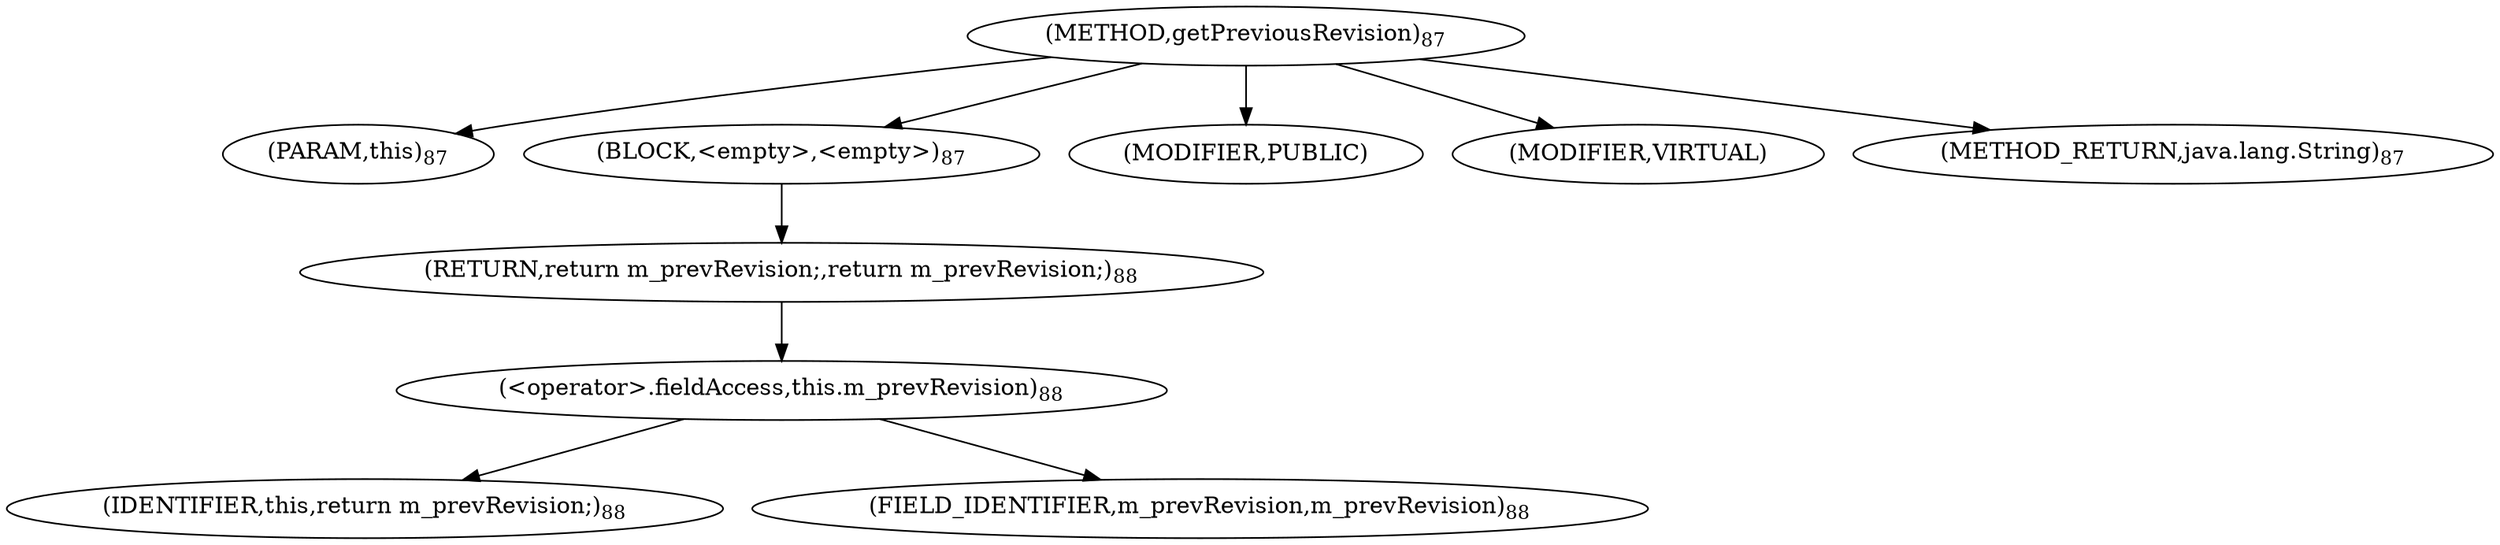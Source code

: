 digraph "getPreviousRevision" {  
"93" [label = <(METHOD,getPreviousRevision)<SUB>87</SUB>> ]
"94" [label = <(PARAM,this)<SUB>87</SUB>> ]
"95" [label = <(BLOCK,&lt;empty&gt;,&lt;empty&gt;)<SUB>87</SUB>> ]
"96" [label = <(RETURN,return m_prevRevision;,return m_prevRevision;)<SUB>88</SUB>> ]
"97" [label = <(&lt;operator&gt;.fieldAccess,this.m_prevRevision)<SUB>88</SUB>> ]
"98" [label = <(IDENTIFIER,this,return m_prevRevision;)<SUB>88</SUB>> ]
"99" [label = <(FIELD_IDENTIFIER,m_prevRevision,m_prevRevision)<SUB>88</SUB>> ]
"100" [label = <(MODIFIER,PUBLIC)> ]
"101" [label = <(MODIFIER,VIRTUAL)> ]
"102" [label = <(METHOD_RETURN,java.lang.String)<SUB>87</SUB>> ]
  "93" -> "94" 
  "93" -> "95" 
  "93" -> "100" 
  "93" -> "101" 
  "93" -> "102" 
  "95" -> "96" 
  "96" -> "97" 
  "97" -> "98" 
  "97" -> "99" 
}
